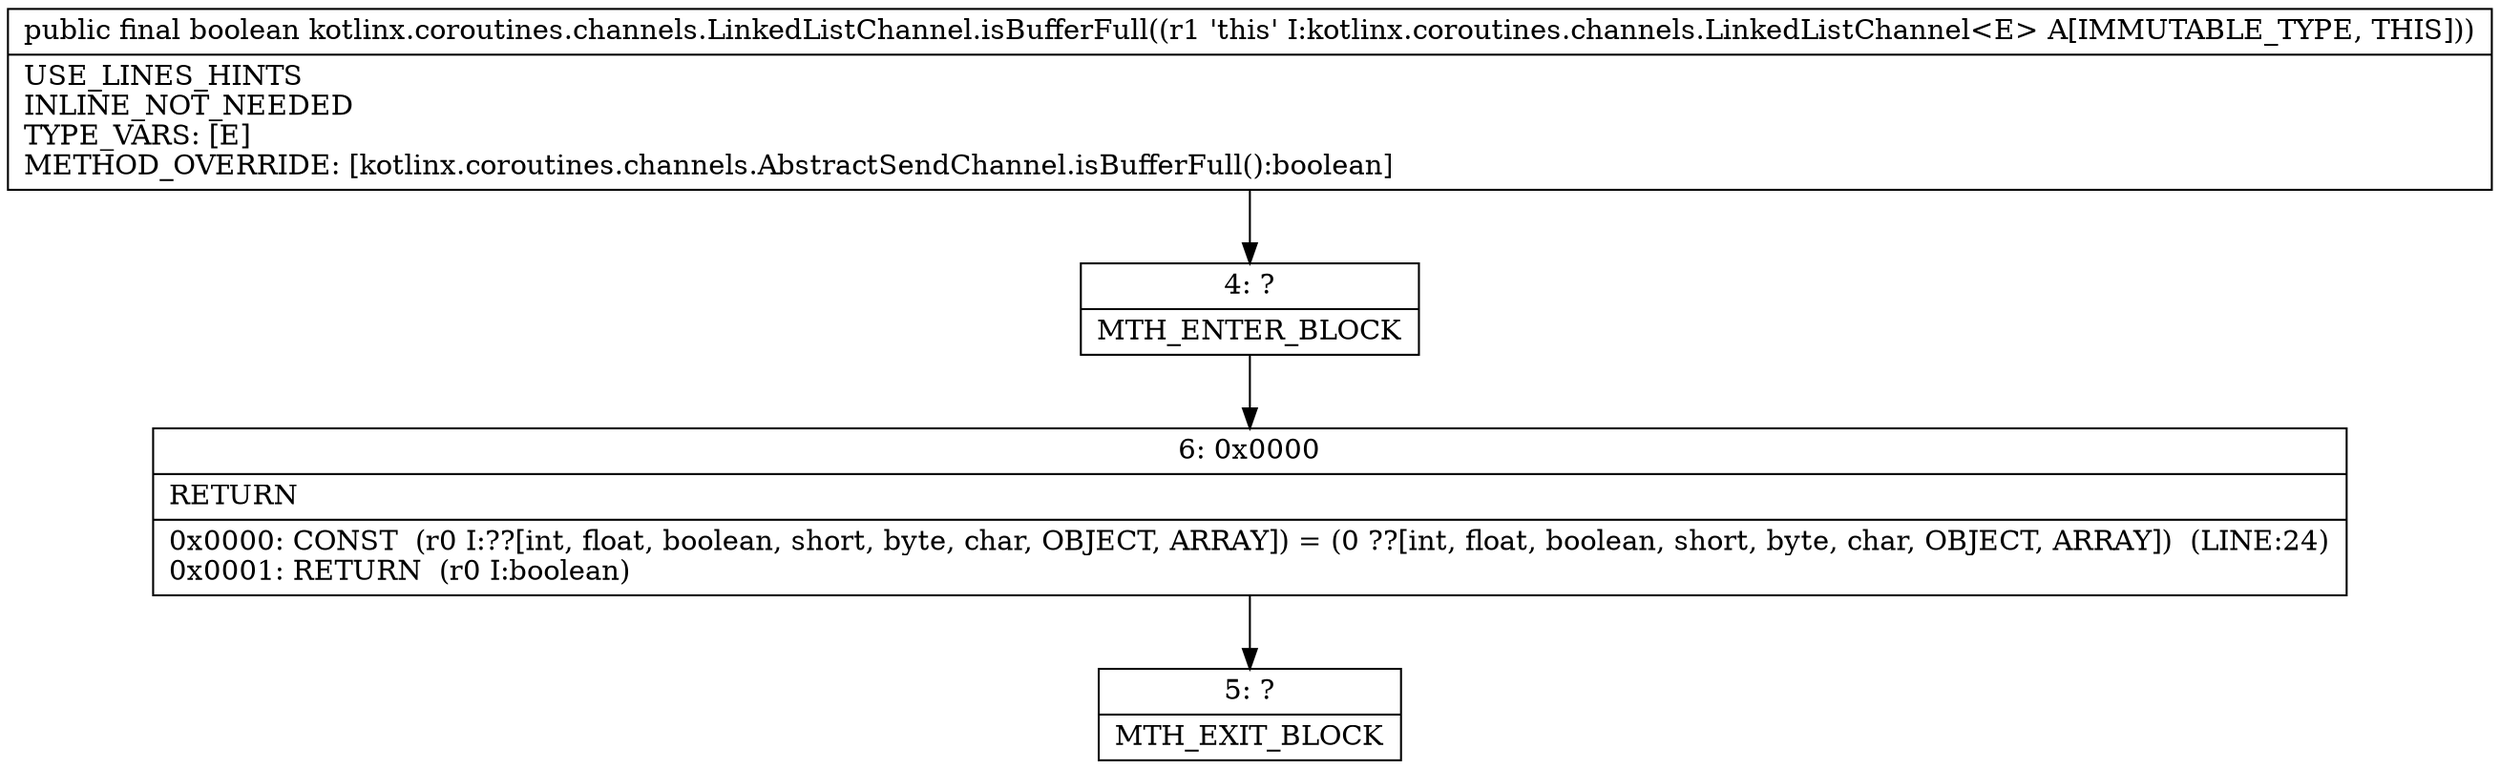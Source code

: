 digraph "CFG forkotlinx.coroutines.channels.LinkedListChannel.isBufferFull()Z" {
Node_4 [shape=record,label="{4\:\ ?|MTH_ENTER_BLOCK\l}"];
Node_6 [shape=record,label="{6\:\ 0x0000|RETURN\l|0x0000: CONST  (r0 I:??[int, float, boolean, short, byte, char, OBJECT, ARRAY]) = (0 ??[int, float, boolean, short, byte, char, OBJECT, ARRAY])  (LINE:24)\l0x0001: RETURN  (r0 I:boolean) \l}"];
Node_5 [shape=record,label="{5\:\ ?|MTH_EXIT_BLOCK\l}"];
MethodNode[shape=record,label="{public final boolean kotlinx.coroutines.channels.LinkedListChannel.isBufferFull((r1 'this' I:kotlinx.coroutines.channels.LinkedListChannel\<E\> A[IMMUTABLE_TYPE, THIS]))  | USE_LINES_HINTS\lINLINE_NOT_NEEDED\lTYPE_VARS: [E]\lMETHOD_OVERRIDE: [kotlinx.coroutines.channels.AbstractSendChannel.isBufferFull():boolean]\l}"];
MethodNode -> Node_4;Node_4 -> Node_6;
Node_6 -> Node_5;
}

